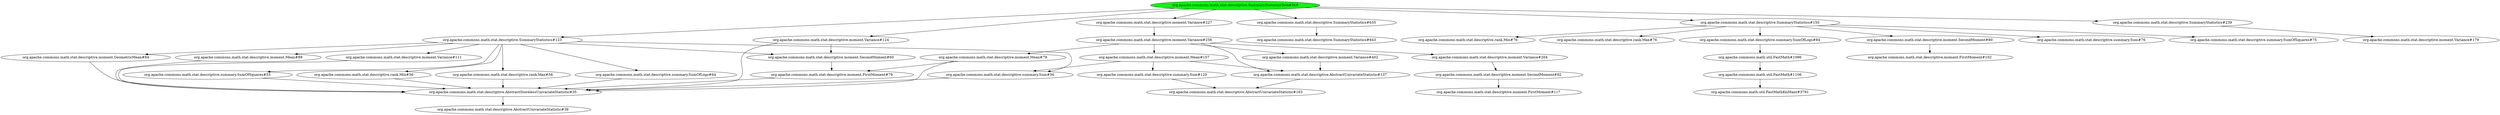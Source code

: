 digraph "cg/org.apache.commons.math.stat.descriptive.SummaryStatisticsTest#318"
{
	"org.apache.commons.math.stat.descriptive.SummaryStatisticsTest#318" [style=filled,fillcolor=green];
	"org.apache.commons.math.stat.descriptive.SummaryStatisticsTest#318" -> "org.apache.commons.math.stat.descriptive.SummaryStatistics#123";
	"org.apache.commons.math.stat.descriptive.SummaryStatistics#123" -> "org.apache.commons.math.stat.descriptive.moment.SecondMoment#60";
	"org.apache.commons.math.stat.descriptive.moment.SecondMoment#60" -> "org.apache.commons.math.stat.descriptive.moment.FirstMoment#79";
	"org.apache.commons.math.stat.descriptive.moment.FirstMoment#79" -> "org.apache.commons.math.stat.descriptive.AbstractStorelessUnivariateStatistic#35";
	"org.apache.commons.math.stat.descriptive.AbstractStorelessUnivariateStatistic#35" -> "org.apache.commons.math.stat.descriptive.AbstractUnivariateStatistic#39";
	"org.apache.commons.math.stat.descriptive.SummaryStatistics#123" -> "org.apache.commons.math.stat.descriptive.summary.Sum#56";
	"org.apache.commons.math.stat.descriptive.summary.Sum#56" -> "org.apache.commons.math.stat.descriptive.AbstractStorelessUnivariateStatistic#35";
	"org.apache.commons.math.stat.descriptive.SummaryStatistics#123" -> "org.apache.commons.math.stat.descriptive.summary.SumOfSquares#55";
	"org.apache.commons.math.stat.descriptive.summary.SumOfSquares#55" -> "org.apache.commons.math.stat.descriptive.AbstractStorelessUnivariateStatistic#35";
	"org.apache.commons.math.stat.descriptive.SummaryStatistics#123" -> "org.apache.commons.math.stat.descriptive.rank.Min#56";
	"org.apache.commons.math.stat.descriptive.rank.Min#56" -> "org.apache.commons.math.stat.descriptive.AbstractStorelessUnivariateStatistic#35";
	"org.apache.commons.math.stat.descriptive.SummaryStatistics#123" -> "org.apache.commons.math.stat.descriptive.rank.Max#56";
	"org.apache.commons.math.stat.descriptive.rank.Max#56" -> "org.apache.commons.math.stat.descriptive.AbstractStorelessUnivariateStatistic#35";
	"org.apache.commons.math.stat.descriptive.SummaryStatistics#123" -> "org.apache.commons.math.stat.descriptive.summary.SumOfLogs#64";
	"org.apache.commons.math.stat.descriptive.summary.SumOfLogs#64" -> "org.apache.commons.math.stat.descriptive.AbstractStorelessUnivariateStatistic#35";
	"org.apache.commons.math.stat.descriptive.SummaryStatistics#123" -> "org.apache.commons.math.stat.descriptive.moment.GeometricMean#84";
	"org.apache.commons.math.stat.descriptive.moment.GeometricMean#84" -> "org.apache.commons.math.stat.descriptive.AbstractStorelessUnivariateStatistic#35";
	"org.apache.commons.math.stat.descriptive.SummaryStatistics#123" -> "org.apache.commons.math.stat.descriptive.moment.Mean#89";
	"org.apache.commons.math.stat.descriptive.moment.Mean#89" -> "org.apache.commons.math.stat.descriptive.AbstractStorelessUnivariateStatistic#35";
	"org.apache.commons.math.stat.descriptive.SummaryStatistics#123" -> "org.apache.commons.math.stat.descriptive.moment.Variance#111";
	"org.apache.commons.math.stat.descriptive.moment.Variance#111" -> "org.apache.commons.math.stat.descriptive.AbstractStorelessUnivariateStatistic#35";
	"org.apache.commons.math.stat.descriptive.SummaryStatisticsTest#318" -> "org.apache.commons.math.stat.descriptive.moment.Variance#124";
	"org.apache.commons.math.stat.descriptive.moment.Variance#124" -> "org.apache.commons.math.stat.descriptive.AbstractStorelessUnivariateStatistic#35";
	"org.apache.commons.math.stat.descriptive.moment.Variance#124" -> "org.apache.commons.math.stat.descriptive.moment.SecondMoment#60";
	"org.apache.commons.math.stat.descriptive.SummaryStatisticsTest#318" -> "org.apache.commons.math.stat.descriptive.SummaryStatistics#635";
	"org.apache.commons.math.stat.descriptive.SummaryStatistics#635" -> "org.apache.commons.math.stat.descriptive.SummaryStatistics#643";
	"org.apache.commons.math.stat.descriptive.SummaryStatisticsTest#318" -> "org.apache.commons.math.stat.descriptive.SummaryStatistics#150";
	"org.apache.commons.math.stat.descriptive.SummaryStatistics#150" -> "org.apache.commons.math.stat.descriptive.summary.Sum#76";
	"org.apache.commons.math.stat.descriptive.SummaryStatistics#150" -> "org.apache.commons.math.stat.descriptive.summary.SumOfSquares#75";
	"org.apache.commons.math.stat.descriptive.SummaryStatistics#150" -> "org.apache.commons.math.stat.descriptive.rank.Min#76";
	"org.apache.commons.math.stat.descriptive.SummaryStatistics#150" -> "org.apache.commons.math.stat.descriptive.rank.Max#76";
	"org.apache.commons.math.stat.descriptive.SummaryStatistics#150" -> "org.apache.commons.math.stat.descriptive.summary.SumOfLogs#84";
	"org.apache.commons.math.stat.descriptive.summary.SumOfLogs#84" -> "org.apache.commons.math.util.FastMath#1096";
	"org.apache.commons.math.util.FastMath#1096" -> "org.apache.commons.math.util.FastMath#1106";
	"org.apache.commons.math.stat.descriptive.SummaryStatistics#150" -> "org.apache.commons.math.stat.descriptive.moment.SecondMoment#80";
	"org.apache.commons.math.stat.descriptive.moment.SecondMoment#80" -> "org.apache.commons.math.stat.descriptive.moment.FirstMoment#102";
	"org.apache.commons.math.util.FastMath#1106" -> "org.apache.commons.math.util.FastMath$lnMant#3791";
	"org.apache.commons.math.stat.descriptive.SummaryStatisticsTest#318" -> "org.apache.commons.math.stat.descriptive.moment.Variance#227";
	"org.apache.commons.math.stat.descriptive.moment.Variance#227" -> "org.apache.commons.math.stat.descriptive.moment.Variance#256";
	"org.apache.commons.math.stat.descriptive.moment.Variance#256" -> "org.apache.commons.math.stat.descriptive.AbstractUnivariateStatistic#137";
	"org.apache.commons.math.stat.descriptive.AbstractUnivariateStatistic#137" -> "org.apache.commons.math.stat.descriptive.AbstractUnivariateStatistic#163";
	"org.apache.commons.math.stat.descriptive.moment.Variance#256" -> "org.apache.commons.math.stat.descriptive.moment.Variance#204";
	"org.apache.commons.math.stat.descriptive.moment.Variance#204" -> "org.apache.commons.math.stat.descriptive.moment.SecondMoment#92";
	"org.apache.commons.math.stat.descriptive.moment.SecondMoment#92" -> "org.apache.commons.math.stat.descriptive.moment.FirstMoment#117";
	"org.apache.commons.math.stat.descriptive.moment.Variance#256" -> "org.apache.commons.math.stat.descriptive.moment.Mean#79";
	"org.apache.commons.math.stat.descriptive.moment.Mean#79" -> "org.apache.commons.math.stat.descriptive.AbstractStorelessUnivariateStatistic#35";
	"org.apache.commons.math.stat.descriptive.moment.Mean#79" -> "org.apache.commons.math.stat.descriptive.moment.FirstMoment#79";
	"org.apache.commons.math.stat.descriptive.moment.Variance#256" -> "org.apache.commons.math.stat.descriptive.moment.Mean#157";
	"org.apache.commons.math.stat.descriptive.moment.Mean#157" -> "org.apache.commons.math.stat.descriptive.AbstractUnivariateStatistic#137";
	"org.apache.commons.math.stat.descriptive.moment.Mean#157" -> "org.apache.commons.math.stat.descriptive.summary.Sum#56";
	"org.apache.commons.math.stat.descriptive.moment.Mean#157" -> "org.apache.commons.math.stat.descriptive.summary.Sum#120";
	"org.apache.commons.math.stat.descriptive.summary.Sum#120" -> "org.apache.commons.math.stat.descriptive.AbstractUnivariateStatistic#163";
	"org.apache.commons.math.stat.descriptive.moment.Variance#256" -> "org.apache.commons.math.stat.descriptive.moment.Variance#402";
	"org.apache.commons.math.stat.descriptive.moment.Variance#402" -> "org.apache.commons.math.stat.descriptive.AbstractUnivariateStatistic#137";
	"org.apache.commons.math.stat.descriptive.SummaryStatisticsTest#318" -> "org.apache.commons.math.stat.descriptive.SummaryStatistics#239";
	"org.apache.commons.math.stat.descriptive.SummaryStatistics#239" -> "org.apache.commons.math.stat.descriptive.moment.Variance#179";
}

